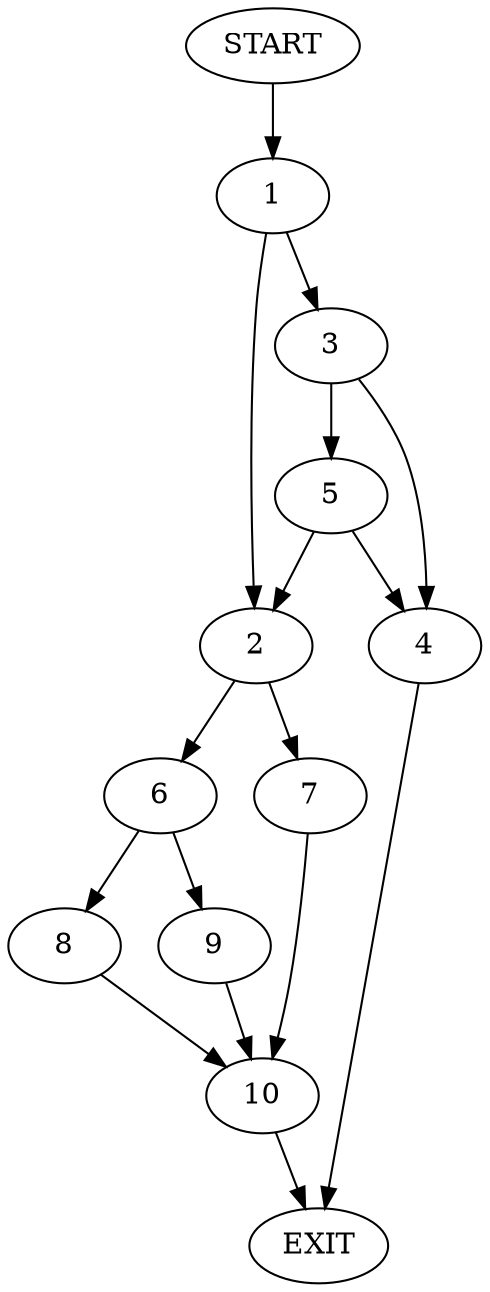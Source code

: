 digraph {
0 [label="START"]
11 [label="EXIT"]
0 -> 1
1 -> 2
1 -> 3
3 -> 4
3 -> 5
2 -> 6
2 -> 7
5 -> 4
5 -> 2
4 -> 11
6 -> 8
6 -> 9
7 -> 10
10 -> 11
9 -> 10
8 -> 10
}

